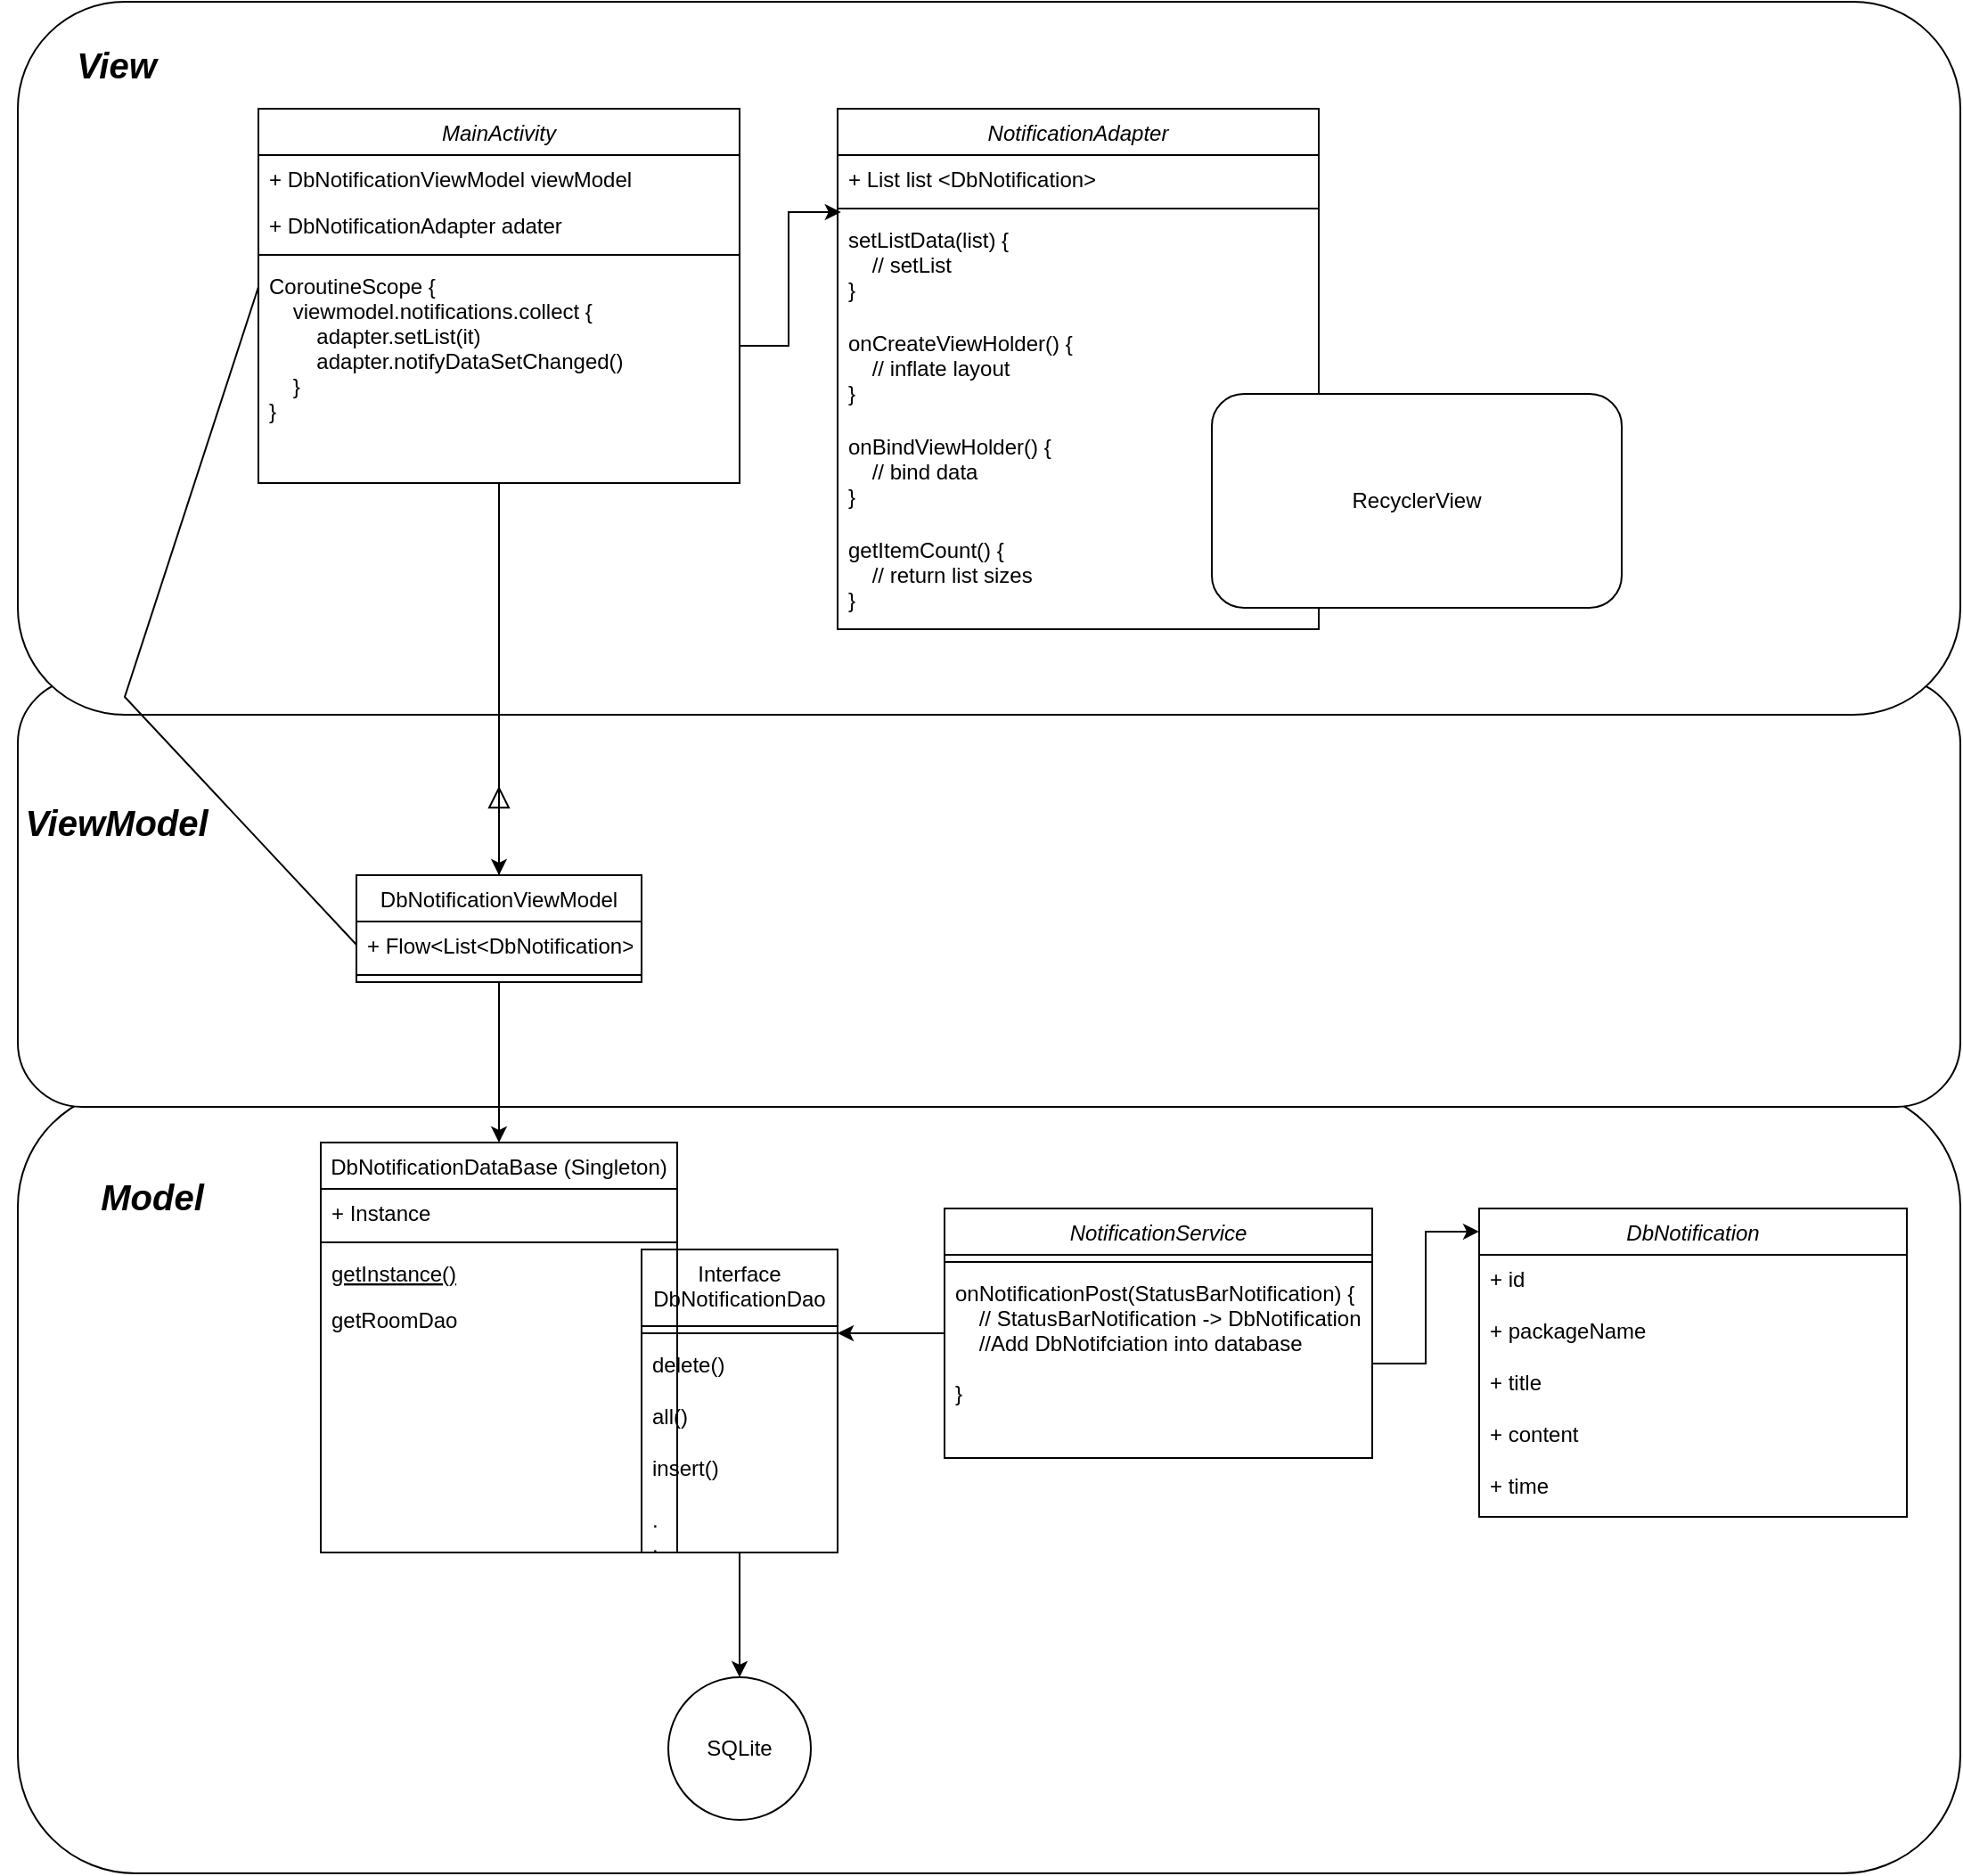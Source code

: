 <mxfile version="20.2.3" type="google"><diagram id="C5RBs43oDa-KdzZeNtuy" name="Page-1"><mxGraphModel dx="1324" dy="769" grid="1" gridSize="10" guides="1" tooltips="1" connect="1" arrows="1" fold="1" page="1" pageScale="1" pageWidth="1169" pageHeight="1654" math="0" shadow="0"><root><mxCell id="WIyWlLk6GJQsqaUBKTNV-0"/><mxCell id="WIyWlLk6GJQsqaUBKTNV-1" parent="WIyWlLk6GJQsqaUBKTNV-0"/><mxCell id="-Qc71Szrog9m_uEJNDjl-3" value="" style="rounded=1;whiteSpace=wrap;html=1;" vertex="1" parent="WIyWlLk6GJQsqaUBKTNV-1"><mxGeometry x="30" y="670" width="1090" height="440" as="geometry"/></mxCell><mxCell id="-Qc71Szrog9m_uEJNDjl-1" value="" style="rounded=1;whiteSpace=wrap;html=1;" vertex="1" parent="WIyWlLk6GJQsqaUBKTNV-1"><mxGeometry x="30" y="440" width="1090" height="240" as="geometry"/></mxCell><mxCell id="Gh68WeTQNofsAfYsQzaT-30" value="" style="rounded=1;whiteSpace=wrap;html=1;" parent="WIyWlLk6GJQsqaUBKTNV-1" vertex="1"><mxGeometry x="30" y="60" width="1090" height="400" as="geometry"/></mxCell><mxCell id="Gh68WeTQNofsAfYsQzaT-12" value="" style="edgeStyle=orthogonalEdgeStyle;rounded=0;orthogonalLoop=1;jettySize=auto;html=1;" parent="WIyWlLk6GJQsqaUBKTNV-1" source="zkfFHV4jXpPFQw0GAbJ--0" target="zkfFHV4jXpPFQw0GAbJ--6" edge="1"><mxGeometry relative="1" as="geometry"><mxPoint x="300" y="360" as="targetPoint"/><Array as="points"/></mxGeometry></mxCell><mxCell id="zkfFHV4jXpPFQw0GAbJ--0" value="MainActivity" style="swimlane;fontStyle=2;align=center;verticalAlign=top;childLayout=stackLayout;horizontal=1;startSize=26;horizontalStack=0;resizeParent=1;resizeLast=0;collapsible=1;marginBottom=0;rounded=0;shadow=0;strokeWidth=1;" parent="WIyWlLk6GJQsqaUBKTNV-1" vertex="1"><mxGeometry x="165" y="120" width="270" height="210" as="geometry"><mxRectangle x="230" y="140" width="160" height="26" as="alternateBounds"/></mxGeometry></mxCell><mxCell id="zkfFHV4jXpPFQw0GAbJ--1" value="+ DbNotificationViewModel viewModel" style="text;align=left;verticalAlign=top;spacingLeft=4;spacingRight=4;overflow=hidden;rotatable=0;points=[[0,0.5],[1,0.5]];portConstraint=eastwest;" parent="zkfFHV4jXpPFQw0GAbJ--0" vertex="1"><mxGeometry y="26" width="270" height="26" as="geometry"/></mxCell><mxCell id="zkfFHV4jXpPFQw0GAbJ--2" value="+ DbNotificationAdapter adater" style="text;align=left;verticalAlign=top;spacingLeft=4;spacingRight=4;overflow=hidden;rotatable=0;points=[[0,0.5],[1,0.5]];portConstraint=eastwest;rounded=0;shadow=0;html=0;" parent="zkfFHV4jXpPFQw0GAbJ--0" vertex="1"><mxGeometry y="52" width="270" height="26" as="geometry"/></mxCell><mxCell id="zkfFHV4jXpPFQw0GAbJ--4" value="" style="line;html=1;strokeWidth=1;align=left;verticalAlign=middle;spacingTop=-1;spacingLeft=3;spacingRight=3;rotatable=0;labelPosition=right;points=[];portConstraint=eastwest;" parent="zkfFHV4jXpPFQw0GAbJ--0" vertex="1"><mxGeometry y="78" width="270" height="8" as="geometry"/></mxCell><mxCell id="zkfFHV4jXpPFQw0GAbJ--5" value="CoroutineScope {&#10;    viewmodel.notifications.collect {&#10;        adapter.setList(it)&#10;        adapter.notifyDataSetChanged()&#10;    }&#10;}" style="text;align=left;verticalAlign=top;spacingLeft=4;spacingRight=4;overflow=hidden;rotatable=0;points=[[0,0.5],[1,0.5]];portConstraint=eastwest;" parent="zkfFHV4jXpPFQw0GAbJ--0" vertex="1"><mxGeometry y="86" width="270" height="94" as="geometry"/></mxCell><mxCell id="Gh68WeTQNofsAfYsQzaT-22" style="edgeStyle=orthogonalEdgeStyle;rounded=0;orthogonalLoop=1;jettySize=auto;html=1;exitX=0.5;exitY=1;exitDx=0;exitDy=0;" parent="WIyWlLk6GJQsqaUBKTNV-1" source="zkfFHV4jXpPFQw0GAbJ--6" target="Gh68WeTQNofsAfYsQzaT-2" edge="1"><mxGeometry relative="1" as="geometry"/></mxCell><mxCell id="zkfFHV4jXpPFQw0GAbJ--6" value="DbNotificationViewModel" style="swimlane;fontStyle=0;align=center;verticalAlign=top;childLayout=stackLayout;horizontal=1;startSize=26;horizontalStack=0;resizeParent=1;resizeLast=0;collapsible=1;marginBottom=0;rounded=0;shadow=0;strokeWidth=1;" parent="WIyWlLk6GJQsqaUBKTNV-1" vertex="1"><mxGeometry x="220" y="550" width="160" height="60" as="geometry"><mxRectangle x="130" y="380" width="160" height="26" as="alternateBounds"/></mxGeometry></mxCell><mxCell id="zkfFHV4jXpPFQw0GAbJ--7" value="+ Flow&lt;List&lt;DbNotification&gt;" style="text;align=left;verticalAlign=top;spacingLeft=4;spacingRight=4;overflow=hidden;rotatable=0;points=[[0,0.5],[1,0.5]];portConstraint=eastwest;" parent="zkfFHV4jXpPFQw0GAbJ--6" vertex="1"><mxGeometry y="26" width="160" height="26" as="geometry"/></mxCell><mxCell id="zkfFHV4jXpPFQw0GAbJ--9" value="" style="line;html=1;strokeWidth=1;align=left;verticalAlign=middle;spacingTop=-1;spacingLeft=3;spacingRight=3;rotatable=0;labelPosition=right;points=[];portConstraint=eastwest;" parent="zkfFHV4jXpPFQw0GAbJ--6" vertex="1"><mxGeometry y="52" width="160" height="8" as="geometry"/></mxCell><mxCell id="zkfFHV4jXpPFQw0GAbJ--12" value="" style="endArrow=block;endSize=10;endFill=0;shadow=0;strokeWidth=1;rounded=0;edgeStyle=elbowEdgeStyle;elbow=vertical;" parent="WIyWlLk6GJQsqaUBKTNV-1" source="zkfFHV4jXpPFQw0GAbJ--6" edge="1"><mxGeometry width="160" relative="1" as="geometry"><mxPoint x="200" y="343" as="sourcePoint"/><mxPoint x="300" y="500" as="targetPoint"/></mxGeometry></mxCell><mxCell id="-Qc71Szrog9m_uEJNDjl-5" value="" style="edgeStyle=orthogonalEdgeStyle;rounded=0;orthogonalLoop=1;jettySize=auto;html=1;fontSize=20;" edge="1" parent="WIyWlLk6GJQsqaUBKTNV-1" source="zkfFHV4jXpPFQw0GAbJ--17" target="Gh68WeTQNofsAfYsQzaT-9"><mxGeometry relative="1" as="geometry"/></mxCell><mxCell id="zkfFHV4jXpPFQw0GAbJ--17" value="Interface &#10;DbNotificationDao" style="swimlane;fontStyle=0;align=center;verticalAlign=top;childLayout=stackLayout;horizontal=1;startSize=43;horizontalStack=0;resizeParent=1;resizeLast=0;collapsible=1;marginBottom=0;rounded=0;shadow=0;strokeWidth=1;" parent="WIyWlLk6GJQsqaUBKTNV-1" vertex="1"><mxGeometry x="380" y="760" width="110" height="170" as="geometry"><mxRectangle x="550" y="140" width="160" height="26" as="alternateBounds"/></mxGeometry></mxCell><mxCell id="zkfFHV4jXpPFQw0GAbJ--23" value="" style="line;html=1;strokeWidth=1;align=left;verticalAlign=middle;spacingTop=-1;spacingLeft=3;spacingRight=3;rotatable=0;labelPosition=right;points=[];portConstraint=eastwest;" parent="zkfFHV4jXpPFQw0GAbJ--17" vertex="1"><mxGeometry y="43" width="110" height="8" as="geometry"/></mxCell><mxCell id="zkfFHV4jXpPFQw0GAbJ--24" value="delete()" style="text;align=left;verticalAlign=top;spacingLeft=4;spacingRight=4;overflow=hidden;rotatable=0;points=[[0,0.5],[1,0.5]];portConstraint=eastwest;" parent="zkfFHV4jXpPFQw0GAbJ--17" vertex="1"><mxGeometry y="51" width="110" height="29" as="geometry"/></mxCell><mxCell id="Gh68WeTQNofsAfYsQzaT-0" value="all()" style="text;align=left;verticalAlign=top;spacingLeft=4;spacingRight=4;overflow=hidden;rotatable=0;points=[[0,0.5],[1,0.5]];portConstraint=eastwest;" parent="zkfFHV4jXpPFQw0GAbJ--17" vertex="1"><mxGeometry y="80" width="110" height="29" as="geometry"/></mxCell><mxCell id="-Qc71Szrog9m_uEJNDjl-13" value="insert()" style="text;align=left;verticalAlign=top;spacingLeft=4;spacingRight=4;overflow=hidden;rotatable=0;points=[[0,0.5],[1,0.5]];portConstraint=eastwest;" vertex="1" parent="zkfFHV4jXpPFQw0GAbJ--17"><mxGeometry y="109" width="110" height="29" as="geometry"/></mxCell><mxCell id="Gh68WeTQNofsAfYsQzaT-1" value=".&#10;.&#10;." style="text;align=left;verticalAlign=top;spacingLeft=4;spacingRight=4;overflow=hidden;rotatable=0;points=[[0,0.5],[1,0.5]];portConstraint=eastwest;" parent="zkfFHV4jXpPFQw0GAbJ--17" vertex="1"><mxGeometry y="138" width="110" height="29" as="geometry"/></mxCell><mxCell id="Gh68WeTQNofsAfYsQzaT-2" value="DbNotificationDataBase (Singleton)" style="swimlane;fontStyle=0;align=center;verticalAlign=top;childLayout=stackLayout;horizontal=1;startSize=26;horizontalStack=0;resizeParent=1;resizeLast=0;collapsible=1;marginBottom=0;rounded=0;shadow=0;strokeWidth=1;" parent="WIyWlLk6GJQsqaUBKTNV-1" vertex="1"><mxGeometry x="200" y="700" width="200" height="230" as="geometry"><mxRectangle x="130" y="380" width="160" height="26" as="alternateBounds"/></mxGeometry></mxCell><mxCell id="Gh68WeTQNofsAfYsQzaT-3" value="+ Instance" style="text;align=left;verticalAlign=top;spacingLeft=4;spacingRight=4;overflow=hidden;rotatable=0;points=[[0,0.5],[1,0.5]];portConstraint=eastwest;" parent="Gh68WeTQNofsAfYsQzaT-2" vertex="1"><mxGeometry y="26" width="200" height="26" as="geometry"/></mxCell><mxCell id="Gh68WeTQNofsAfYsQzaT-5" value="" style="line;html=1;strokeWidth=1;align=left;verticalAlign=middle;spacingTop=-1;spacingLeft=3;spacingRight=3;rotatable=0;labelPosition=right;points=[];portConstraint=eastwest;" parent="Gh68WeTQNofsAfYsQzaT-2" vertex="1"><mxGeometry y="52" width="200" height="8" as="geometry"/></mxCell><mxCell id="Gh68WeTQNofsAfYsQzaT-6" value="getInstance()" style="text;align=left;verticalAlign=top;spacingLeft=4;spacingRight=4;overflow=hidden;rotatable=0;points=[[0,0.5],[1,0.5]];portConstraint=eastwest;fontStyle=4" parent="Gh68WeTQNofsAfYsQzaT-2" vertex="1"><mxGeometry y="60" width="200" height="26" as="geometry"/></mxCell><mxCell id="Gh68WeTQNofsAfYsQzaT-7" value="getRoomDao" style="text;align=left;verticalAlign=top;spacingLeft=4;spacingRight=4;overflow=hidden;rotatable=0;points=[[0,0.5],[1,0.5]];portConstraint=eastwest;" parent="Gh68WeTQNofsAfYsQzaT-2" vertex="1"><mxGeometry y="86" width="200" height="26" as="geometry"/></mxCell><mxCell id="Gh68WeTQNofsAfYsQzaT-9" value="SQLite" style="ellipse;whiteSpace=wrap;html=1;aspect=fixed;" parent="WIyWlLk6GJQsqaUBKTNV-1" vertex="1"><mxGeometry x="395" y="1000" width="80" height="80" as="geometry"/></mxCell><mxCell id="Gh68WeTQNofsAfYsQzaT-13" value="" style="endArrow=none;html=1;rounded=0;exitX=0;exitY=0.5;exitDx=0;exitDy=0;" parent="WIyWlLk6GJQsqaUBKTNV-1" source="zkfFHV4jXpPFQw0GAbJ--7" edge="1"><mxGeometry width="50" height="50" relative="1" as="geometry"><mxPoint x="70" y="310" as="sourcePoint"/><mxPoint x="165" y="220" as="targetPoint"/><Array as="points"><mxPoint x="90" y="450"/></Array></mxGeometry></mxCell><mxCell id="Gh68WeTQNofsAfYsQzaT-14" value="NotificationAdapter" style="swimlane;fontStyle=2;align=center;verticalAlign=top;childLayout=stackLayout;horizontal=1;startSize=26;horizontalStack=0;resizeParent=1;resizeLast=0;collapsible=1;marginBottom=0;rounded=0;shadow=0;strokeWidth=1;" parent="WIyWlLk6GJQsqaUBKTNV-1" vertex="1"><mxGeometry x="490" y="120" width="270" height="292" as="geometry"><mxRectangle x="230" y="140" width="160" height="26" as="alternateBounds"/></mxGeometry></mxCell><mxCell id="Gh68WeTQNofsAfYsQzaT-16" value="+ List list &lt;DbNotification&gt;" style="text;align=left;verticalAlign=top;spacingLeft=4;spacingRight=4;overflow=hidden;rotatable=0;points=[[0,0.5],[1,0.5]];portConstraint=eastwest;rounded=0;shadow=0;html=0;" parent="Gh68WeTQNofsAfYsQzaT-14" vertex="1"><mxGeometry y="26" width="270" height="26" as="geometry"/></mxCell><mxCell id="Gh68WeTQNofsAfYsQzaT-17" value="" style="line;html=1;strokeWidth=1;align=left;verticalAlign=middle;spacingTop=-1;spacingLeft=3;spacingRight=3;rotatable=0;labelPosition=right;points=[];portConstraint=eastwest;" parent="Gh68WeTQNofsAfYsQzaT-14" vertex="1"><mxGeometry y="52" width="270" height="8" as="geometry"/></mxCell><mxCell id="Gh68WeTQNofsAfYsQzaT-21" value="setListData(list) {&#10;    // setList&#10;}" style="text;align=left;verticalAlign=top;spacingLeft=4;spacingRight=4;overflow=hidden;rotatable=0;points=[[0,0.5],[1,0.5]];portConstraint=eastwest;" parent="Gh68WeTQNofsAfYsQzaT-14" vertex="1"><mxGeometry y="60" width="270" height="58" as="geometry"/></mxCell><mxCell id="Gh68WeTQNofsAfYsQzaT-18" value="onCreateViewHolder() {&#10;    // inflate layout&#10;}" style="text;align=left;verticalAlign=top;spacingLeft=4;spacingRight=4;overflow=hidden;rotatable=0;points=[[0,0.5],[1,0.5]];portConstraint=eastwest;" parent="Gh68WeTQNofsAfYsQzaT-14" vertex="1"><mxGeometry y="118" width="270" height="58" as="geometry"/></mxCell><mxCell id="Gh68WeTQNofsAfYsQzaT-19" value="onBindViewHolder() {&#10;    // bind data&#10;}" style="text;align=left;verticalAlign=top;spacingLeft=4;spacingRight=4;overflow=hidden;rotatable=0;points=[[0,0.5],[1,0.5]];portConstraint=eastwest;" parent="Gh68WeTQNofsAfYsQzaT-14" vertex="1"><mxGeometry y="176" width="270" height="58" as="geometry"/></mxCell><mxCell id="Gh68WeTQNofsAfYsQzaT-20" value="getItemCount() {&#10;    // return list sizes &#10;}" style="text;align=left;verticalAlign=top;spacingLeft=4;spacingRight=4;overflow=hidden;rotatable=0;points=[[0,0.5],[1,0.5]];portConstraint=eastwest;" parent="Gh68WeTQNofsAfYsQzaT-14" vertex="1"><mxGeometry y="234" width="270" height="58" as="geometry"/></mxCell><mxCell id="Gh68WeTQNofsAfYsQzaT-29" value="RecyclerView" style="rounded=1;whiteSpace=wrap;html=1;" parent="WIyWlLk6GJQsqaUBKTNV-1" vertex="1"><mxGeometry x="700" y="280" width="230" height="120" as="geometry"/></mxCell><mxCell id="Gh68WeTQNofsAfYsQzaT-31" value="&lt;font style=&quot;font-size: 20px;&quot;&gt;&lt;b&gt;&lt;i&gt;View&lt;/i&gt;&lt;/b&gt;&lt;/font&gt;" style="text;html=1;align=center;verticalAlign=middle;resizable=0;points=[];autosize=1;strokeColor=none;fillColor=none;" parent="WIyWlLk6GJQsqaUBKTNV-1" vertex="1"><mxGeometry x="50" y="75" width="70" height="40" as="geometry"/></mxCell><mxCell id="-Qc71Szrog9m_uEJNDjl-2" value="&lt;font style=&quot;font-size: 20px;&quot;&gt;&lt;b&gt;&lt;i&gt;ViewModel&lt;/i&gt;&lt;/b&gt;&lt;/font&gt;" style="text;html=1;align=center;verticalAlign=middle;resizable=0;points=[];autosize=1;strokeColor=none;fillColor=none;" vertex="1" parent="WIyWlLk6GJQsqaUBKTNV-1"><mxGeometry x="20" y="500" width="130" height="40" as="geometry"/></mxCell><mxCell id="-Qc71Szrog9m_uEJNDjl-4" value="&lt;font style=&quot;font-size: 20px;&quot;&gt;&lt;b&gt;&lt;i&gt;Model&lt;/i&gt;&lt;/b&gt;&lt;/font&gt;" style="text;html=1;align=center;verticalAlign=middle;resizable=0;points=[];autosize=1;strokeColor=none;fillColor=none;" vertex="1" parent="WIyWlLk6GJQsqaUBKTNV-1"><mxGeometry x="65" y="710" width="80" height="40" as="geometry"/></mxCell><mxCell id="-Qc71Szrog9m_uEJNDjl-15" value="" style="edgeStyle=orthogonalEdgeStyle;rounded=0;orthogonalLoop=1;jettySize=auto;html=1;fontSize=20;" edge="1" parent="WIyWlLk6GJQsqaUBKTNV-1" source="-Qc71Szrog9m_uEJNDjl-6" target="zkfFHV4jXpPFQw0GAbJ--23"><mxGeometry relative="1" as="geometry"/></mxCell><mxCell id="-Qc71Szrog9m_uEJNDjl-6" value="NotificationService" style="swimlane;fontStyle=2;align=center;verticalAlign=top;childLayout=stackLayout;horizontal=1;startSize=26;horizontalStack=0;resizeParent=1;resizeLast=0;collapsible=1;marginBottom=0;rounded=0;shadow=0;strokeWidth=1;" vertex="1" parent="WIyWlLk6GJQsqaUBKTNV-1"><mxGeometry x="550" y="737" width="240" height="140" as="geometry"><mxRectangle x="230" y="140" width="160" height="26" as="alternateBounds"/></mxGeometry></mxCell><mxCell id="-Qc71Szrog9m_uEJNDjl-9" value="" style="line;html=1;strokeWidth=1;align=left;verticalAlign=middle;spacingTop=-1;spacingLeft=3;spacingRight=3;rotatable=0;labelPosition=right;points=[];portConstraint=eastwest;" vertex="1" parent="-Qc71Szrog9m_uEJNDjl-6"><mxGeometry y="26" width="240" height="8" as="geometry"/></mxCell><mxCell id="-Qc71Szrog9m_uEJNDjl-10" value="onNotificationPost(StatusBarNotification) {&#10;    // StatusBarNotification -&gt; DbNotification&#10;    //Add DbNotifciation into database&#10;&#10;}" style="text;align=left;verticalAlign=top;spacingLeft=4;spacingRight=4;overflow=hidden;rotatable=0;points=[[0,0.5],[1,0.5]];portConstraint=eastwest;" vertex="1" parent="-Qc71Szrog9m_uEJNDjl-6"><mxGeometry y="34" width="240" height="106" as="geometry"/></mxCell><mxCell id="-Qc71Szrog9m_uEJNDjl-11" value="" style="edgeStyle=orthogonalEdgeStyle;rounded=0;orthogonalLoop=1;jettySize=auto;html=1;fontSize=20;entryX=0.007;entryY=-0.034;entryDx=0;entryDy=0;entryPerimeter=0;" edge="1" parent="WIyWlLk6GJQsqaUBKTNV-1" source="zkfFHV4jXpPFQw0GAbJ--5" target="Gh68WeTQNofsAfYsQzaT-21"><mxGeometry relative="1" as="geometry"/></mxCell><mxCell id="-Qc71Szrog9m_uEJNDjl-16" value="DbNotification" style="swimlane;fontStyle=2;align=center;verticalAlign=top;childLayout=stackLayout;horizontal=1;startSize=26;horizontalStack=0;resizeParent=1;resizeLast=0;collapsible=1;marginBottom=0;rounded=0;shadow=0;strokeWidth=1;" vertex="1" parent="WIyWlLk6GJQsqaUBKTNV-1"><mxGeometry x="850" y="737" width="240" height="173" as="geometry"><mxRectangle x="230" y="140" width="160" height="26" as="alternateBounds"/></mxGeometry></mxCell><mxCell id="-Qc71Szrog9m_uEJNDjl-19" value="+ id" style="text;align=left;verticalAlign=top;spacingLeft=4;spacingRight=4;overflow=hidden;rotatable=0;points=[[0,0.5],[1,0.5]];portConstraint=eastwest;" vertex="1" parent="-Qc71Szrog9m_uEJNDjl-16"><mxGeometry y="26" width="240" height="29" as="geometry"/></mxCell><mxCell id="-Qc71Szrog9m_uEJNDjl-20" value="+ packageName" style="text;align=left;verticalAlign=top;spacingLeft=4;spacingRight=4;overflow=hidden;rotatable=0;points=[[0,0.5],[1,0.5]];portConstraint=eastwest;" vertex="1" parent="-Qc71Szrog9m_uEJNDjl-16"><mxGeometry y="55" width="240" height="29" as="geometry"/></mxCell><mxCell id="-Qc71Szrog9m_uEJNDjl-21" value="+ title" style="text;align=left;verticalAlign=top;spacingLeft=4;spacingRight=4;overflow=hidden;rotatable=0;points=[[0,0.5],[1,0.5]];portConstraint=eastwest;" vertex="1" parent="-Qc71Szrog9m_uEJNDjl-16"><mxGeometry y="84" width="240" height="29" as="geometry"/></mxCell><mxCell id="-Qc71Szrog9m_uEJNDjl-23" value="+ content" style="text;align=left;verticalAlign=top;spacingLeft=4;spacingRight=4;overflow=hidden;rotatable=0;points=[[0,0.5],[1,0.5]];portConstraint=eastwest;" vertex="1" parent="-Qc71Szrog9m_uEJNDjl-16"><mxGeometry y="113" width="240" height="29" as="geometry"/></mxCell><mxCell id="-Qc71Szrog9m_uEJNDjl-24" value="+ time" style="text;align=left;verticalAlign=top;spacingLeft=4;spacingRight=4;overflow=hidden;rotatable=0;points=[[0,0.5],[1,0.5]];portConstraint=eastwest;" vertex="1" parent="-Qc71Szrog9m_uEJNDjl-16"><mxGeometry y="142" width="240" height="29" as="geometry"/></mxCell><mxCell id="-Qc71Szrog9m_uEJNDjl-25" value="" style="edgeStyle=orthogonalEdgeStyle;rounded=0;orthogonalLoop=1;jettySize=auto;html=1;fontSize=20;entryX=0;entryY=0.075;entryDx=0;entryDy=0;entryPerimeter=0;" edge="1" parent="WIyWlLk6GJQsqaUBKTNV-1" source="-Qc71Szrog9m_uEJNDjl-10" target="-Qc71Szrog9m_uEJNDjl-16"><mxGeometry relative="1" as="geometry"/></mxCell></root></mxGraphModel></diagram></mxfile>